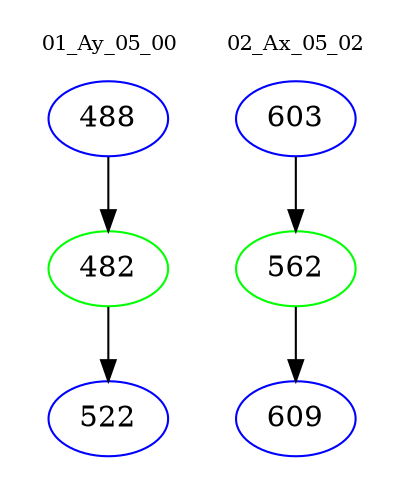 digraph{
subgraph cluster_0 {
color = white
label = "01_Ay_05_00";
fontsize=10;
T0_488 [label="488", color="blue"]
T0_488 -> T0_482 [color="black"]
T0_482 [label="482", color="green"]
T0_482 -> T0_522 [color="black"]
T0_522 [label="522", color="blue"]
}
subgraph cluster_1 {
color = white
label = "02_Ax_05_02";
fontsize=10;
T1_603 [label="603", color="blue"]
T1_603 -> T1_562 [color="black"]
T1_562 [label="562", color="green"]
T1_562 -> T1_609 [color="black"]
T1_609 [label="609", color="blue"]
}
}
